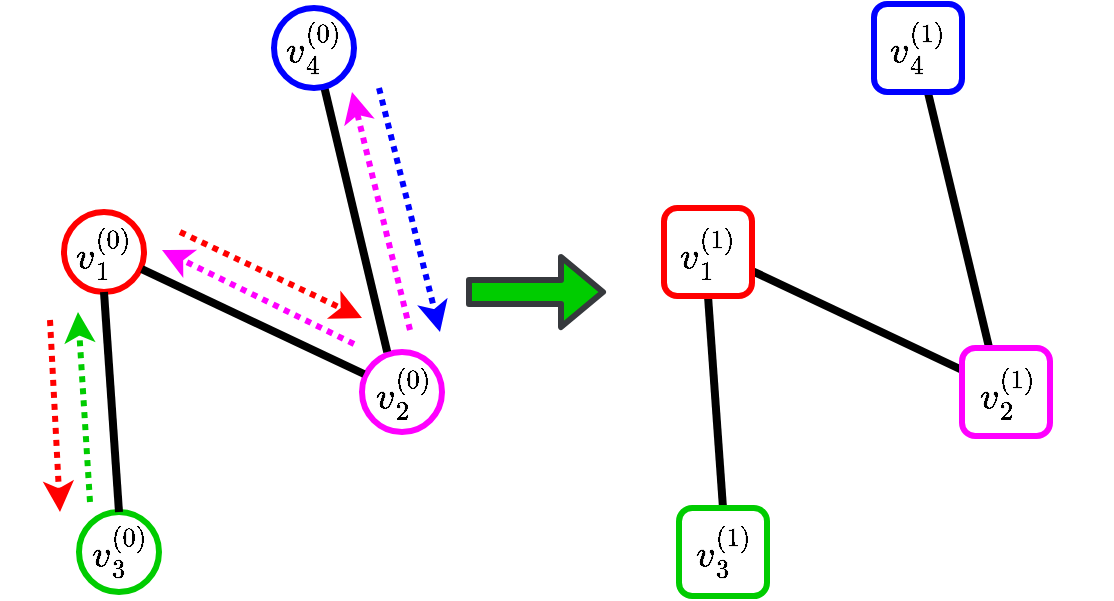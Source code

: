 <mxfile version="14.7.6" type="github">
  <diagram id="-FtAHJ9P-sdp3zE0JT75" name="Page-1">
    <mxGraphModel dx="541" dy="318" grid="1" gridSize="10" guides="1" tooltips="1" connect="1" arrows="1" fold="1" page="1" pageScale="1" pageWidth="827" pageHeight="1169" math="1" shadow="0">
      <root>
        <mxCell id="0" />
        <mxCell id="1" parent="0" />
        <mxCell id="bW7ixlYIFdWu32P9vIe1-7" value="$$v_2^{(1)}$$" style="text;html=1;fillColor=none;align=center;verticalAlign=middle;whiteSpace=wrap;rounded=0;fontStyle=1;fontSize=16;strokeWidth=4;" parent="1" vertex="1">
          <mxGeometry x="659.5" y="230" width="25" height="20" as="geometry" />
        </mxCell>
        <mxCell id="bW7ixlYIFdWu32P9vIe1-13" value="$$v_3^{(1)}$$" style="text;html=1;fillColor=none;align=center;verticalAlign=middle;whiteSpace=wrap;rounded=0;fontStyle=1;fontSize=16;strokeWidth=4;" parent="1" vertex="1">
          <mxGeometry x="518" y="310" width="25" height="20" as="geometry" />
        </mxCell>
        <mxCell id="bW7ixlYIFdWu32P9vIe1-11" value="$$v_1^{(1)}$$" style="text;html=1;fillColor=none;align=center;verticalAlign=middle;whiteSpace=wrap;rounded=0;fontStyle=1;fontSize=16;strokeWidth=4;" parent="1" vertex="1">
          <mxGeometry x="509.5" y="160" width="25" height="20" as="geometry" />
        </mxCell>
        <mxCell id="G8CmpLTG7PezTTNGbJjP-2" value="" style="ellipse;whiteSpace=wrap;html=1;aspect=fixed;fillColor=none;strokeWidth=3;strokeColor=#FF00FF;" parent="1" vertex="1">
          <mxGeometry x="349" y="220" width="40" height="40" as="geometry" />
        </mxCell>
        <mxCell id="G8CmpLTG7PezTTNGbJjP-1" value="$$v_2^{(0)}$$" style="text;html=1;fillColor=none;align=center;verticalAlign=middle;whiteSpace=wrap;rounded=0;fontStyle=1;fontSize=16;strokeWidth=4;" parent="1" vertex="1">
          <mxGeometry x="357.5" y="230" width="25" height="20" as="geometry" />
        </mxCell>
        <mxCell id="G8CmpLTG7PezTTNGbJjP-11" value="" style="ellipse;whiteSpace=wrap;html=1;aspect=fixed;fillColor=none;strokeWidth=3;strokeColor=#00CC00;" parent="1" vertex="1">
          <mxGeometry x="207.5" y="300" width="40" height="40" as="geometry" />
        </mxCell>
        <mxCell id="svUJg7d3blPPpCR50bcF-1" value="" style="ellipse;whiteSpace=wrap;html=1;aspect=fixed;fillColor=none;strokeWidth=3;strokeColor=#FF0000;" parent="1" vertex="1">
          <mxGeometry x="200" y="150" width="40" height="40" as="geometry" />
        </mxCell>
        <mxCell id="svUJg7d3blPPpCR50bcF-3" value="" style="endArrow=none;html=1;strokeWidth=4;entryX=0.022;entryY=0.263;entryDx=0;entryDy=0;entryPerimeter=0;exitX=0.973;exitY=0.715;exitDx=0;exitDy=0;exitPerimeter=0;" parent="1" source="svUJg7d3blPPpCR50bcF-1" target="G8CmpLTG7PezTTNGbJjP-2" edge="1">
          <mxGeometry width="50" height="50" relative="1" as="geometry">
            <mxPoint x="240" y="180" as="sourcePoint" />
            <mxPoint x="350" y="230" as="targetPoint" />
            <Array as="points">
              <mxPoint x="350" y="231" />
            </Array>
          </mxGeometry>
        </mxCell>
        <mxCell id="svUJg7d3blPPpCR50bcF-4" value="$$v_1^{(0)}$$" style="text;html=1;fillColor=none;align=center;verticalAlign=middle;whiteSpace=wrap;rounded=0;fontStyle=1;fontSize=16;strokeWidth=4;" parent="1" vertex="1">
          <mxGeometry x="207.5" y="160" width="25" height="20" as="geometry" />
        </mxCell>
        <mxCell id="G8CmpLTG7PezTTNGbJjP-7" value="" style="endArrow=none;html=1;fontSize=16;strokeWidth=4;entryX=0.5;entryY=1;entryDx=0;entryDy=0;exitX=0.5;exitY=0;exitDx=0;exitDy=0;" parent="1" source="G8CmpLTG7PezTTNGbJjP-11" target="svUJg7d3blPPpCR50bcF-1" edge="1">
          <mxGeometry width="50" height="50" relative="1" as="geometry">
            <mxPoint x="227.3" y="270" as="sourcePoint" />
            <mxPoint x="227.3" y="200" as="targetPoint" />
          </mxGeometry>
        </mxCell>
        <mxCell id="G8CmpLTG7PezTTNGbJjP-10" value="$$v_3^{(0)}$$" style="text;html=1;fillColor=none;align=center;verticalAlign=middle;whiteSpace=wrap;rounded=0;fontStyle=1;fontSize=16;strokeWidth=4;" parent="1" vertex="1">
          <mxGeometry x="216" y="310" width="25" height="20" as="geometry" />
        </mxCell>
        <mxCell id="bW7ixlYIFdWu32P9vIe1-1" value="" style="endArrow=none;html=1;strokeWidth=4;entryX=0.022;entryY=0.263;entryDx=0;entryDy=0;entryPerimeter=0;" parent="1" edge="1">
          <mxGeometry width="50" height="50" relative="1" as="geometry">
            <mxPoint x="330" y="87" as="sourcePoint" />
            <mxPoint x="361.5" y="219.52" as="targetPoint" />
            <Array as="points">
              <mxPoint x="361.62" y="220" />
            </Array>
          </mxGeometry>
        </mxCell>
        <mxCell id="bW7ixlYIFdWu32P9vIe1-2" value="" style="ellipse;whiteSpace=wrap;html=1;aspect=fixed;fillColor=none;strokeWidth=3;strokeColor=#0000FF;" parent="1" vertex="1">
          <mxGeometry x="305" y="48" width="40" height="40" as="geometry" />
        </mxCell>
        <mxCell id="bW7ixlYIFdWu32P9vIe1-3" value="$$v_4^{(0)}$$" style="text;html=1;fillColor=none;align=center;verticalAlign=middle;whiteSpace=wrap;rounded=0;fontStyle=1;fontSize=16;strokeWidth=4;" parent="1" vertex="1">
          <mxGeometry x="312.5" y="58" width="25" height="20" as="geometry" />
        </mxCell>
        <mxCell id="bW7ixlYIFdWu32P9vIe1-4" value="" style="endArrow=classic;html=1;strokeWidth=3;dashed=1;dashPattern=1 1;strokeColor=#00CC00;" parent="1" edge="1">
          <mxGeometry width="50" height="50" relative="1" as="geometry">
            <mxPoint x="213" y="295" as="sourcePoint" />
            <mxPoint x="207" y="200" as="targetPoint" />
          </mxGeometry>
        </mxCell>
        <mxCell id="bW7ixlYIFdWu32P9vIe1-5" value="" style="endArrow=classic;html=1;strokeWidth=3;dashed=1;dashPattern=1 1;strokeColor=#FF00FF;" parent="1" edge="1">
          <mxGeometry width="50" height="50" relative="1" as="geometry">
            <mxPoint x="345" y="216" as="sourcePoint" />
            <mxPoint x="249" y="169" as="targetPoint" />
          </mxGeometry>
        </mxCell>
        <mxCell id="bW7ixlYIFdWu32P9vIe1-10" value="" style="endArrow=none;html=1;strokeWidth=4;entryX=0;entryY=0.25;entryDx=0;entryDy=0;exitX=0.986;exitY=0.708;exitDx=0;exitDy=0;exitPerimeter=0;" parent="1" target="SxtfNLtMTczDBbSl1YSX-2" edge="1" source="bW7ixlYIFdWu32P9vIe1-19">
          <mxGeometry width="50" height="50" relative="1" as="geometry">
            <mxPoint x="540.92" y="178.6" as="sourcePoint" />
            <mxPoint x="651.88" y="230.52" as="targetPoint" />
            <Array as="points" />
          </mxGeometry>
        </mxCell>
        <mxCell id="bW7ixlYIFdWu32P9vIe1-12" value="" style="endArrow=none;html=1;fontSize=16;strokeWidth=4;entryX=0.5;entryY=1;entryDx=0;entryDy=0;exitX=0.5;exitY=0;exitDx=0;exitDy=0;" parent="1" source="SxtfNLtMTczDBbSl1YSX-1" edge="1" target="bW7ixlYIFdWu32P9vIe1-19">
          <mxGeometry width="50" height="50" relative="1" as="geometry">
            <mxPoint x="529.5" y="300" as="sourcePoint" />
            <mxPoint x="522" y="190" as="targetPoint" />
          </mxGeometry>
        </mxCell>
        <mxCell id="bW7ixlYIFdWu32P9vIe1-14" value="" style="endArrow=none;html=1;strokeWidth=4;entryX=0.308;entryY=-0.005;entryDx=0;entryDy=0;entryPerimeter=0;exitX=0.612;exitY=1.001;exitDx=0;exitDy=0;exitPerimeter=0;" parent="1" edge="1" target="SxtfNLtMTczDBbSl1YSX-2" source="SxtfNLtMTczDBbSl1YSX-3">
          <mxGeometry width="50" height="50" relative="1" as="geometry">
            <mxPoint x="632" y="87" as="sourcePoint" />
            <mxPoint x="663.5" y="219.52" as="targetPoint" />
            <Array as="points" />
          </mxGeometry>
        </mxCell>
        <mxCell id="bW7ixlYIFdWu32P9vIe1-16" value="$$v_4^{(1)}$$" style="text;html=1;fillColor=none;align=center;verticalAlign=middle;whiteSpace=wrap;rounded=0;fontStyle=1;fontSize=16;strokeWidth=4;" parent="1" vertex="1">
          <mxGeometry x="614.5" y="58" width="25" height="20" as="geometry" />
        </mxCell>
        <mxCell id="CqcXveE1qtFcbPO8Cd3u-1" value="" style="shape=flexArrow;endArrow=classic;html=1;strokeWidth=3;strokeColor=#36393d;fillColor=#00CC00;" parent="1" edge="1">
          <mxGeometry width="50" height="50" relative="1" as="geometry">
            <mxPoint x="401" y="190" as="sourcePoint" />
            <mxPoint x="471" y="190" as="targetPoint" />
          </mxGeometry>
        </mxCell>
        <mxCell id="bW7ixlYIFdWu32P9vIe1-19" value="" style="whiteSpace=wrap;html=1;aspect=fixed;strokeWidth=3;rounded=1;glass=0;fillColor=none;strokeColor=#FF0000;" parent="1" vertex="1">
          <mxGeometry x="500" y="148" width="44" height="44" as="geometry" />
        </mxCell>
        <mxCell id="SxtfNLtMTczDBbSl1YSX-1" value="" style="whiteSpace=wrap;html=1;aspect=fixed;strokeWidth=3;rounded=1;glass=0;fillColor=none;strokeColor=#00CC00;" vertex="1" parent="1">
          <mxGeometry x="507.5" y="298" width="44" height="44" as="geometry" />
        </mxCell>
        <mxCell id="SxtfNLtMTczDBbSl1YSX-2" value="" style="whiteSpace=wrap;html=1;aspect=fixed;strokeWidth=3;rounded=1;glass=0;fillColor=none;strokeColor=#FF00FF;" vertex="1" parent="1">
          <mxGeometry x="649" y="218" width="44" height="44" as="geometry" />
        </mxCell>
        <mxCell id="SxtfNLtMTczDBbSl1YSX-3" value="" style="whiteSpace=wrap;html=1;aspect=fixed;strokeWidth=3;rounded=1;glass=0;fillColor=none;strokeColor=#0000FF;" vertex="1" parent="1">
          <mxGeometry x="605" y="46" width="44" height="44" as="geometry" />
        </mxCell>
        <mxCell id="SxtfNLtMTczDBbSl1YSX-4" value="" style="endArrow=classic;html=1;strokeWidth=3;dashed=1;dashPattern=1 1;strokeColor=#FF0000;" edge="1" parent="1">
          <mxGeometry width="50" height="50" relative="1" as="geometry">
            <mxPoint x="193" y="204" as="sourcePoint" />
            <mxPoint x="198" y="300" as="targetPoint" />
          </mxGeometry>
        </mxCell>
        <mxCell id="SxtfNLtMTczDBbSl1YSX-5" value="" style="endArrow=classic;html=1;strokeWidth=3;dashed=1;dashPattern=1 1;strokeColor=#FF0000;" edge="1" parent="1">
          <mxGeometry width="50" height="50" relative="1" as="geometry">
            <mxPoint x="258" y="160" as="sourcePoint" />
            <mxPoint x="349" y="203" as="targetPoint" />
          </mxGeometry>
        </mxCell>
        <mxCell id="SxtfNLtMTczDBbSl1YSX-6" value="" style="endArrow=classic;html=1;strokeWidth=3;dashed=1;dashPattern=1 1;strokeColor=#FF00FF;" edge="1" parent="1">
          <mxGeometry width="50" height="50" relative="1" as="geometry">
            <mxPoint x="373" y="209" as="sourcePoint" />
            <mxPoint x="344" y="90" as="targetPoint" />
          </mxGeometry>
        </mxCell>
        <mxCell id="SxtfNLtMTczDBbSl1YSX-7" value="" style="endArrow=classic;html=1;strokeWidth=3;dashed=1;dashPattern=1 1;strokeColor=#0000FF;" edge="1" parent="1">
          <mxGeometry width="50" height="50" relative="1" as="geometry">
            <mxPoint x="357.5" y="88" as="sourcePoint" />
            <mxPoint x="388" y="210" as="targetPoint" />
          </mxGeometry>
        </mxCell>
      </root>
    </mxGraphModel>
  </diagram>
</mxfile>
